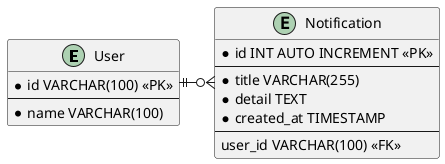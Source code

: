 @startuml notification_db-dasign

entity User {
    * id VARCHAR(100) <<PK>>
    --
    * name VARCHAR(100) 
}

entity Notification {
    * id INT AUTO INCREMENT <<PK>>
    --
    * title VARCHAR(255)
    * detail TEXT
    * created_at TIMESTAMP
    --
    user_id VARCHAR(100) <<FK>>
}

User ||-o{ Notification

@enduml